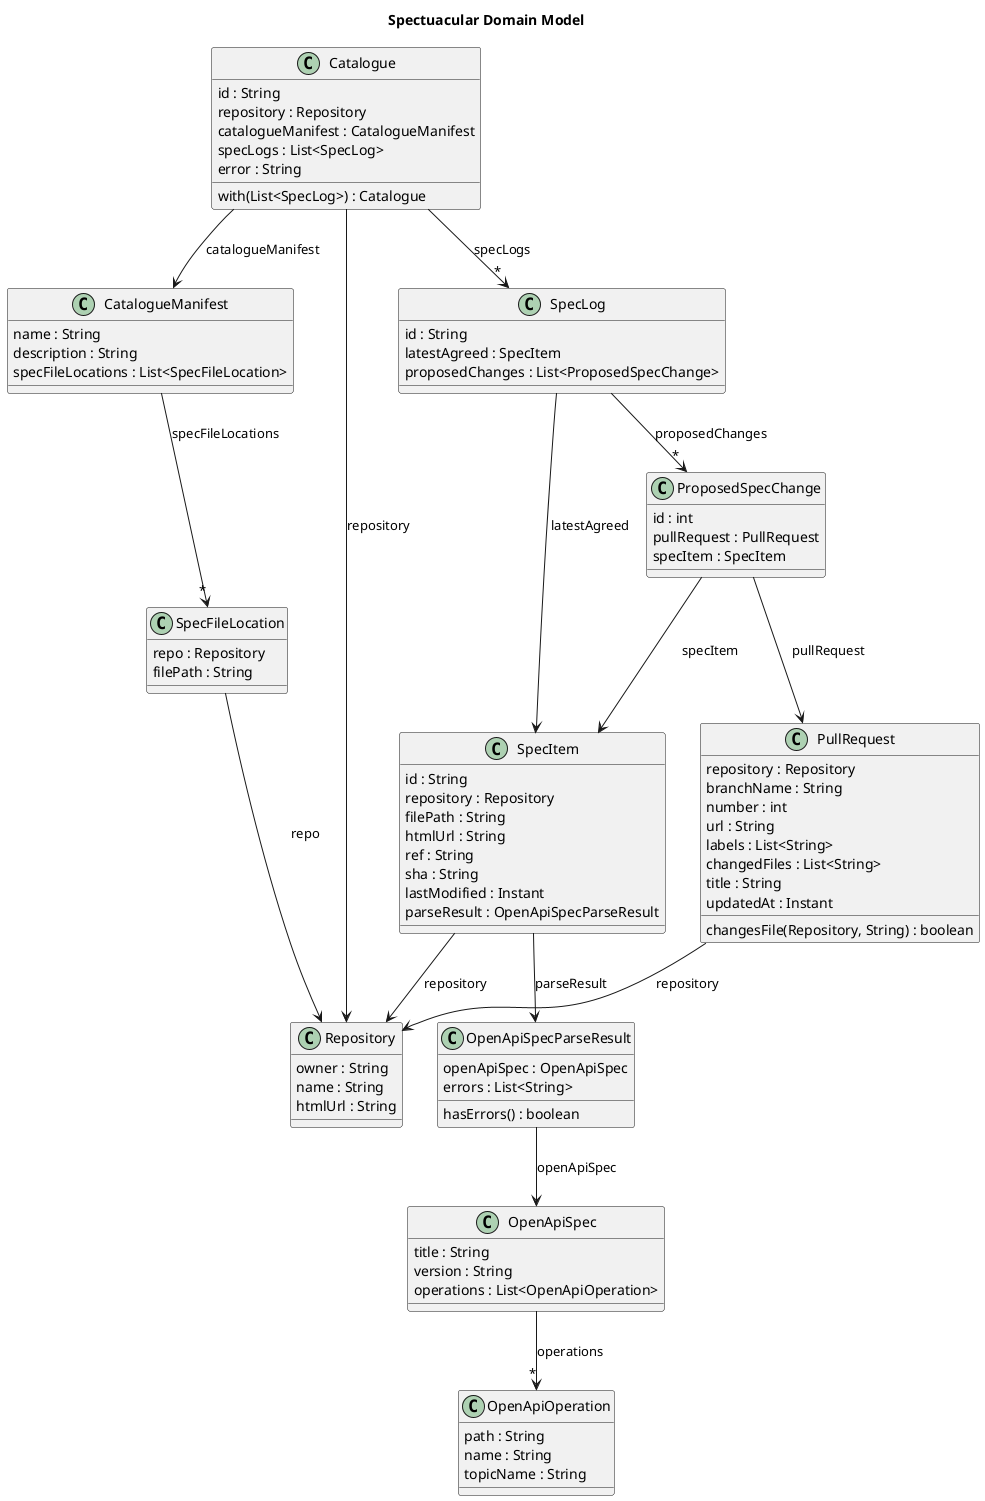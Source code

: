 @startuml domain-model

title Spectuacular Domain Model

class "Repository" {
  owner : String
  name : String
  htmlUrl : String
}

class "Catalogue" {
  id : String
  repository : Repository
  catalogueManifest : CatalogueManifest
  specLogs : List<SpecLog>
  error : String
  with(List<SpecLog>) : Catalogue
}

class "SpecFileLocation" {
  repo : Repository
  filePath : String
}

class "CatalogueManifest" {
  name : String
  description : String
  specFileLocations : List<SpecFileLocation>
}

class "SpecLog" {
  id : String
  latestAgreed : SpecItem
  proposedChanges : List<ProposedSpecChange>
}

class "SpecItem" {
  id : String
  repository : Repository
  filePath : String
  htmlUrl : String
  ref : String
  sha : String
  lastModified : Instant
  parseResult : OpenApiSpecParseResult
}

class "ProposedSpecChange" {
  id : int
  pullRequest : PullRequest
  specItem : SpecItem
}

class "OpenApiSpec" {
  title : String
  version : String
  operations : List<OpenApiOperation>
}

class "OpenApiOperation" {
  path : String
  name : String
  topicName : String
}

class "OpenApiSpecParseResult" {
  openApiSpec : OpenApiSpec
  errors : List<String>
  hasErrors() : boolean
}

class "PullRequest" {
  repository : Repository
  branchName : String
  number : int
  url : String
  labels : List<String>
  changedFiles : List<String>
  title : String
  updatedAt : Instant
  changesFile(Repository, String) : boolean
}

"Catalogue" --> "Repository" : repository
"Catalogue" --> "CatalogueManifest" : catalogueManifest
"Catalogue" --> "*" "SpecLog" : specLogs
"SpecFileLocation" --> "Repository" : repo
"CatalogueManifest" --> "*" "SpecFileLocation" : specFileLocations
"SpecLog" --> "SpecItem" : latestAgreed
"SpecLog" --> "*" "ProposedSpecChange" : proposedChanges
"SpecItem" --> "Repository" : repository
"SpecItem" --> "OpenApiSpecParseResult" : parseResult
"ProposedSpecChange" --> "PullRequest" : pullRequest
"ProposedSpecChange" --> "SpecItem" : specItem
"OpenApiSpec" --> "*" "OpenApiOperation" : operations
"OpenApiSpecParseResult" --> "OpenApiSpec" : openApiSpec
"PullRequest" --> "Repository" : repository

@enduml
